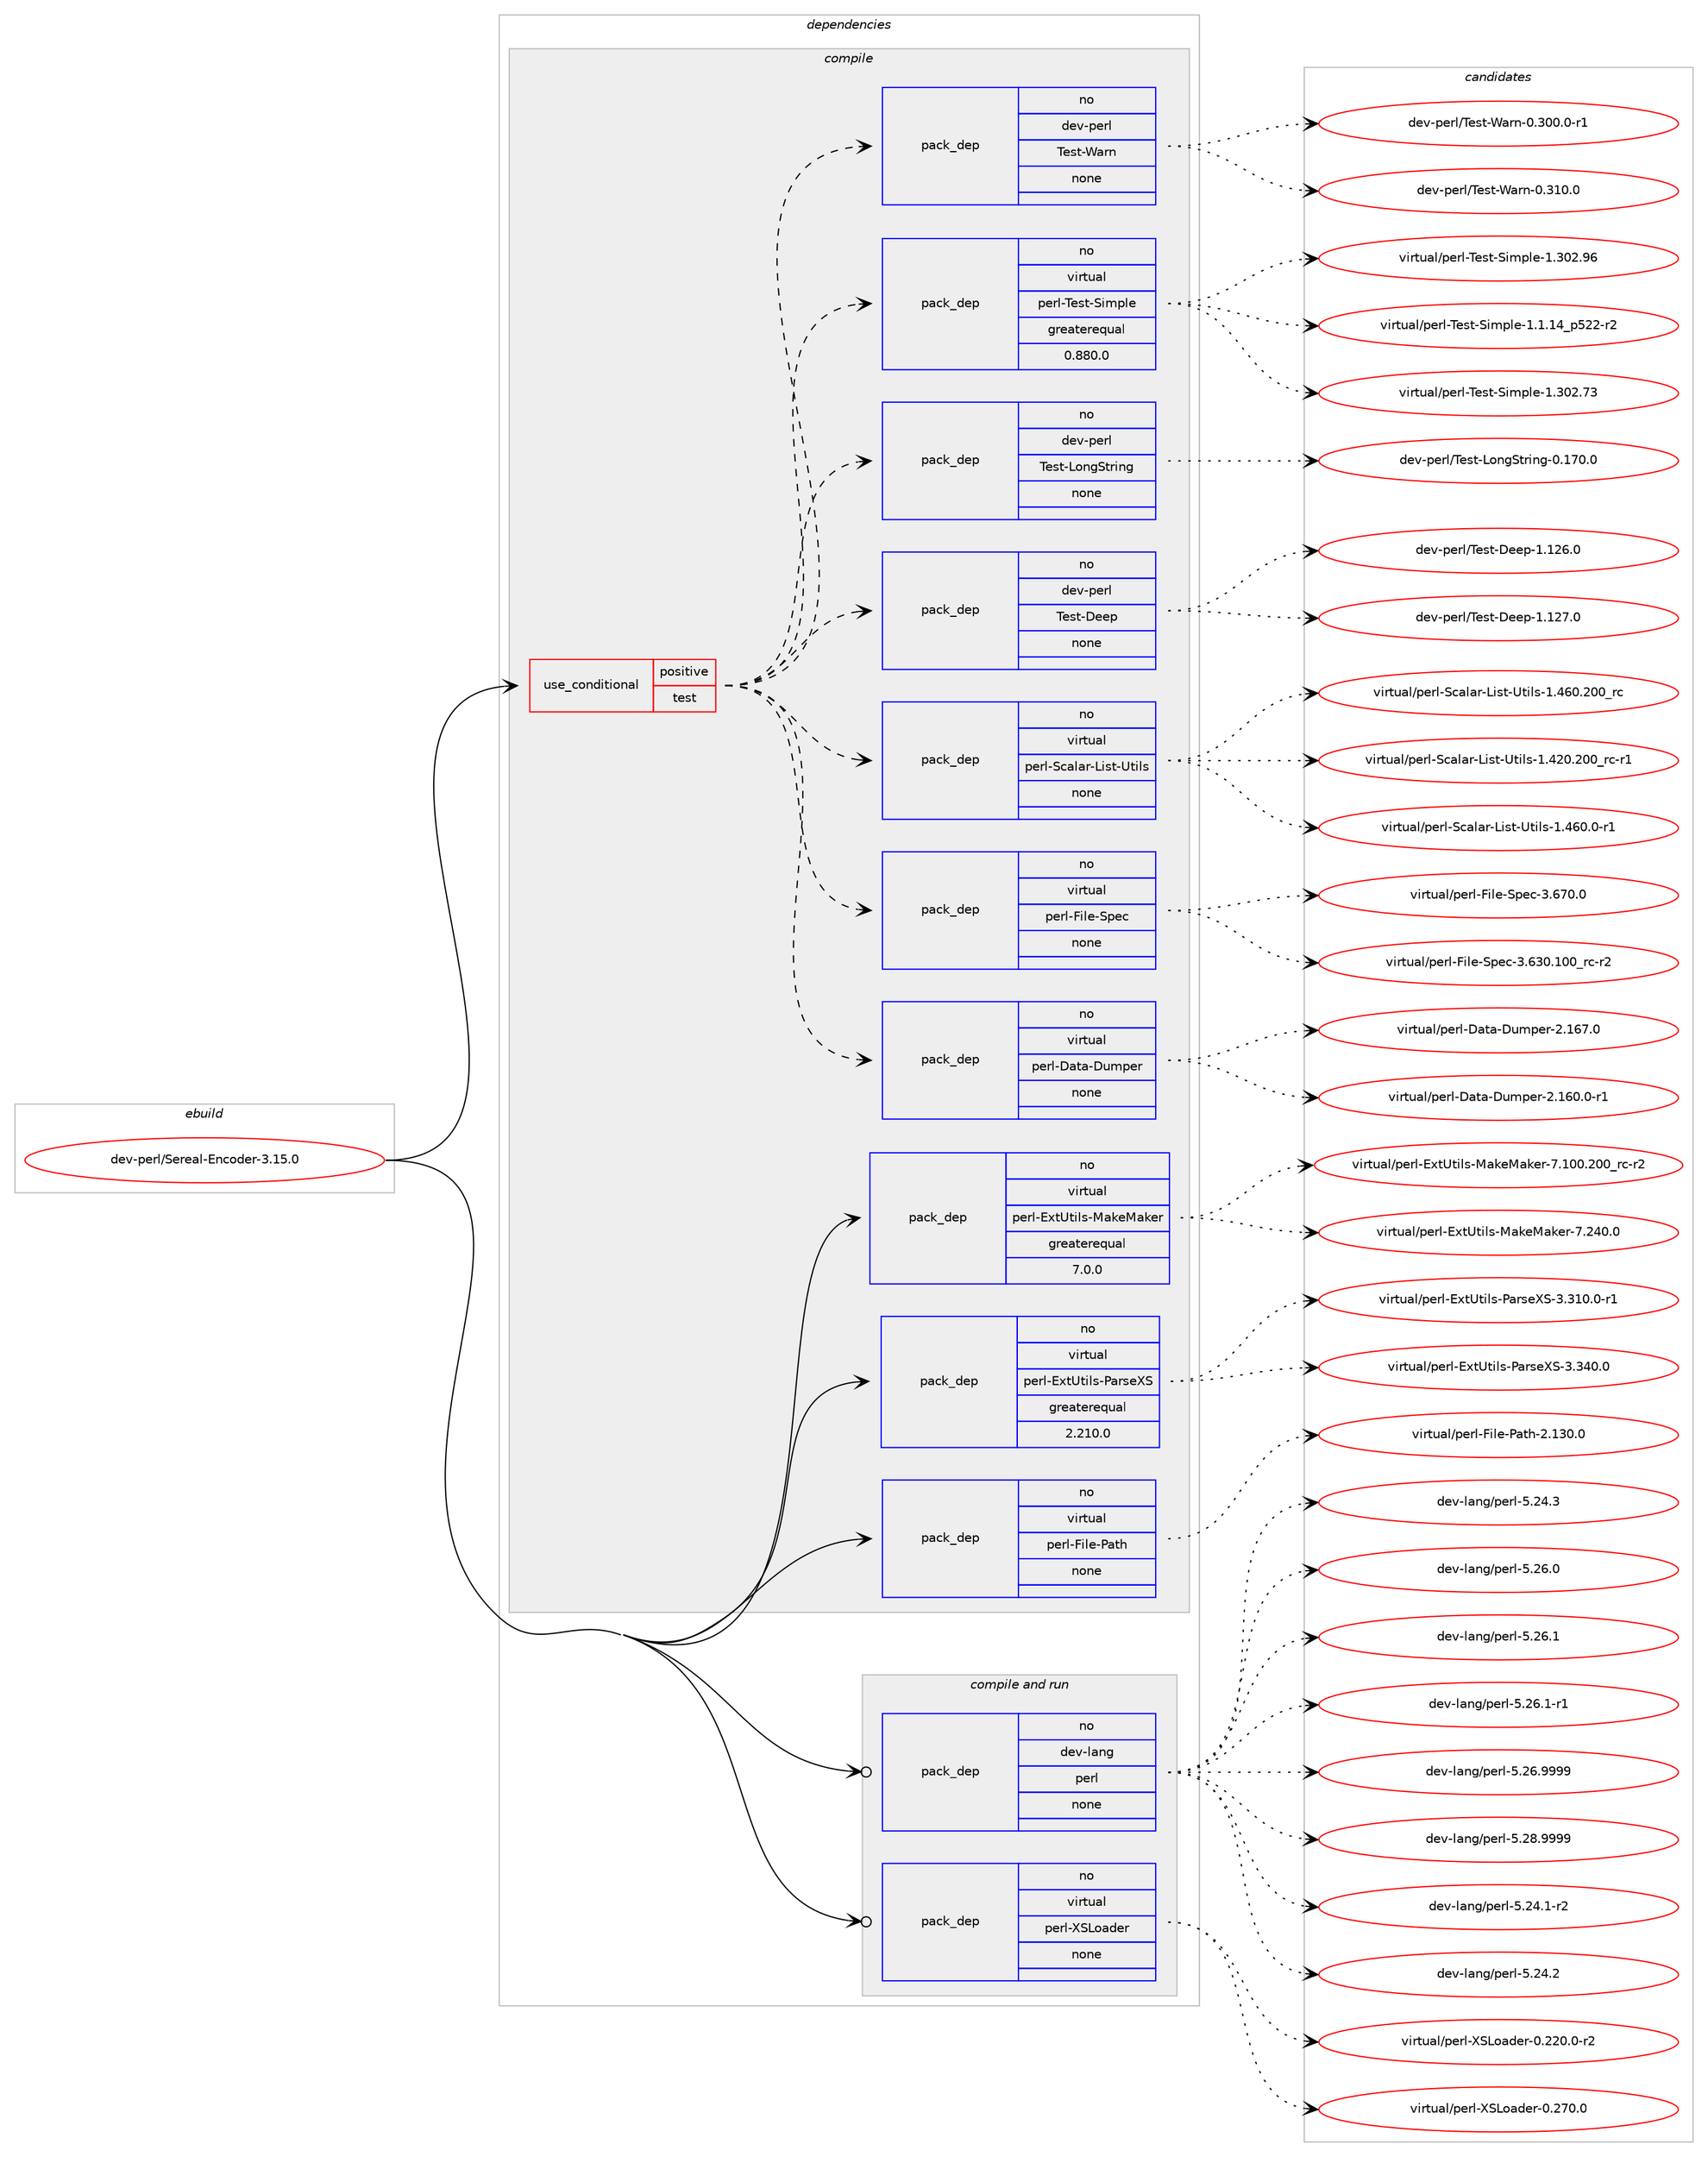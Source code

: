digraph prolog {

# *************
# Graph options
# *************

newrank=true;
concentrate=true;
compound=true;
graph [rankdir=LR,fontname=Helvetica,fontsize=10,ranksep=1.5];#, ranksep=2.5, nodesep=0.2];
edge  [arrowhead=vee];
node  [fontname=Helvetica,fontsize=10];

# **********
# The ebuild
# **********

subgraph cluster_leftcol {
color=gray;
rank=same;
label=<<i>ebuild</i>>;
id [label="dev-perl/Sereal-Encoder-3.15.0", color=red, width=4, href="../dev-perl/Sereal-Encoder-3.15.0.svg"];
}

# ****************
# The dependencies
# ****************

subgraph cluster_midcol {
color=gray;
label=<<i>dependencies</i>>;
subgraph cluster_compile {
fillcolor="#eeeeee";
style=filled;
label=<<i>compile</i>>;
subgraph cond27982 {
dependency138436 [label=<<TABLE BORDER="0" CELLBORDER="1" CELLSPACING="0" CELLPADDING="4"><TR><TD ROWSPAN="3" CELLPADDING="10">use_conditional</TD></TR><TR><TD>positive</TD></TR><TR><TD>test</TD></TR></TABLE>>, shape=none, color=red];
subgraph pack106761 {
dependency138437 [label=<<TABLE BORDER="0" CELLBORDER="1" CELLSPACING="0" CELLPADDING="4" WIDTH="220"><TR><TD ROWSPAN="6" CELLPADDING="30">pack_dep</TD></TR><TR><TD WIDTH="110">no</TD></TR><TR><TD>virtual</TD></TR><TR><TD>perl-Data-Dumper</TD></TR><TR><TD>none</TD></TR><TR><TD></TD></TR></TABLE>>, shape=none, color=blue];
}
dependency138436:e -> dependency138437:w [weight=20,style="dashed",arrowhead="vee"];
subgraph pack106762 {
dependency138438 [label=<<TABLE BORDER="0" CELLBORDER="1" CELLSPACING="0" CELLPADDING="4" WIDTH="220"><TR><TD ROWSPAN="6" CELLPADDING="30">pack_dep</TD></TR><TR><TD WIDTH="110">no</TD></TR><TR><TD>virtual</TD></TR><TR><TD>perl-File-Spec</TD></TR><TR><TD>none</TD></TR><TR><TD></TD></TR></TABLE>>, shape=none, color=blue];
}
dependency138436:e -> dependency138438:w [weight=20,style="dashed",arrowhead="vee"];
subgraph pack106763 {
dependency138439 [label=<<TABLE BORDER="0" CELLBORDER="1" CELLSPACING="0" CELLPADDING="4" WIDTH="220"><TR><TD ROWSPAN="6" CELLPADDING="30">pack_dep</TD></TR><TR><TD WIDTH="110">no</TD></TR><TR><TD>virtual</TD></TR><TR><TD>perl-Scalar-List-Utils</TD></TR><TR><TD>none</TD></TR><TR><TD></TD></TR></TABLE>>, shape=none, color=blue];
}
dependency138436:e -> dependency138439:w [weight=20,style="dashed",arrowhead="vee"];
subgraph pack106764 {
dependency138440 [label=<<TABLE BORDER="0" CELLBORDER="1" CELLSPACING="0" CELLPADDING="4" WIDTH="220"><TR><TD ROWSPAN="6" CELLPADDING="30">pack_dep</TD></TR><TR><TD WIDTH="110">no</TD></TR><TR><TD>dev-perl</TD></TR><TR><TD>Test-Deep</TD></TR><TR><TD>none</TD></TR><TR><TD></TD></TR></TABLE>>, shape=none, color=blue];
}
dependency138436:e -> dependency138440:w [weight=20,style="dashed",arrowhead="vee"];
subgraph pack106765 {
dependency138441 [label=<<TABLE BORDER="0" CELLBORDER="1" CELLSPACING="0" CELLPADDING="4" WIDTH="220"><TR><TD ROWSPAN="6" CELLPADDING="30">pack_dep</TD></TR><TR><TD WIDTH="110">no</TD></TR><TR><TD>dev-perl</TD></TR><TR><TD>Test-LongString</TD></TR><TR><TD>none</TD></TR><TR><TD></TD></TR></TABLE>>, shape=none, color=blue];
}
dependency138436:e -> dependency138441:w [weight=20,style="dashed",arrowhead="vee"];
subgraph pack106766 {
dependency138442 [label=<<TABLE BORDER="0" CELLBORDER="1" CELLSPACING="0" CELLPADDING="4" WIDTH="220"><TR><TD ROWSPAN="6" CELLPADDING="30">pack_dep</TD></TR><TR><TD WIDTH="110">no</TD></TR><TR><TD>virtual</TD></TR><TR><TD>perl-Test-Simple</TD></TR><TR><TD>greaterequal</TD></TR><TR><TD>0.880.0</TD></TR></TABLE>>, shape=none, color=blue];
}
dependency138436:e -> dependency138442:w [weight=20,style="dashed",arrowhead="vee"];
subgraph pack106767 {
dependency138443 [label=<<TABLE BORDER="0" CELLBORDER="1" CELLSPACING="0" CELLPADDING="4" WIDTH="220"><TR><TD ROWSPAN="6" CELLPADDING="30">pack_dep</TD></TR><TR><TD WIDTH="110">no</TD></TR><TR><TD>dev-perl</TD></TR><TR><TD>Test-Warn</TD></TR><TR><TD>none</TD></TR><TR><TD></TD></TR></TABLE>>, shape=none, color=blue];
}
dependency138436:e -> dependency138443:w [weight=20,style="dashed",arrowhead="vee"];
}
id:e -> dependency138436:w [weight=20,style="solid",arrowhead="vee"];
subgraph pack106768 {
dependency138444 [label=<<TABLE BORDER="0" CELLBORDER="1" CELLSPACING="0" CELLPADDING="4" WIDTH="220"><TR><TD ROWSPAN="6" CELLPADDING="30">pack_dep</TD></TR><TR><TD WIDTH="110">no</TD></TR><TR><TD>virtual</TD></TR><TR><TD>perl-ExtUtils-MakeMaker</TD></TR><TR><TD>greaterequal</TD></TR><TR><TD>7.0.0</TD></TR></TABLE>>, shape=none, color=blue];
}
id:e -> dependency138444:w [weight=20,style="solid",arrowhead="vee"];
subgraph pack106769 {
dependency138445 [label=<<TABLE BORDER="0" CELLBORDER="1" CELLSPACING="0" CELLPADDING="4" WIDTH="220"><TR><TD ROWSPAN="6" CELLPADDING="30">pack_dep</TD></TR><TR><TD WIDTH="110">no</TD></TR><TR><TD>virtual</TD></TR><TR><TD>perl-ExtUtils-ParseXS</TD></TR><TR><TD>greaterequal</TD></TR><TR><TD>2.210.0</TD></TR></TABLE>>, shape=none, color=blue];
}
id:e -> dependency138445:w [weight=20,style="solid",arrowhead="vee"];
subgraph pack106770 {
dependency138446 [label=<<TABLE BORDER="0" CELLBORDER="1" CELLSPACING="0" CELLPADDING="4" WIDTH="220"><TR><TD ROWSPAN="6" CELLPADDING="30">pack_dep</TD></TR><TR><TD WIDTH="110">no</TD></TR><TR><TD>virtual</TD></TR><TR><TD>perl-File-Path</TD></TR><TR><TD>none</TD></TR><TR><TD></TD></TR></TABLE>>, shape=none, color=blue];
}
id:e -> dependency138446:w [weight=20,style="solid",arrowhead="vee"];
}
subgraph cluster_compileandrun {
fillcolor="#eeeeee";
style=filled;
label=<<i>compile and run</i>>;
subgraph pack106771 {
dependency138447 [label=<<TABLE BORDER="0" CELLBORDER="1" CELLSPACING="0" CELLPADDING="4" WIDTH="220"><TR><TD ROWSPAN="6" CELLPADDING="30">pack_dep</TD></TR><TR><TD WIDTH="110">no</TD></TR><TR><TD>dev-lang</TD></TR><TR><TD>perl</TD></TR><TR><TD>none</TD></TR><TR><TD></TD></TR></TABLE>>, shape=none, color=blue];
}
id:e -> dependency138447:w [weight=20,style="solid",arrowhead="odotvee"];
subgraph pack106772 {
dependency138448 [label=<<TABLE BORDER="0" CELLBORDER="1" CELLSPACING="0" CELLPADDING="4" WIDTH="220"><TR><TD ROWSPAN="6" CELLPADDING="30">pack_dep</TD></TR><TR><TD WIDTH="110">no</TD></TR><TR><TD>virtual</TD></TR><TR><TD>perl-XSLoader</TD></TR><TR><TD>none</TD></TR><TR><TD></TD></TR></TABLE>>, shape=none, color=blue];
}
id:e -> dependency138448:w [weight=20,style="solid",arrowhead="odotvee"];
}
subgraph cluster_run {
fillcolor="#eeeeee";
style=filled;
label=<<i>run</i>>;
}
}

# **************
# The candidates
# **************

subgraph cluster_choices {
rank=same;
color=gray;
label=<<i>candidates</i>>;

subgraph choice106761 {
color=black;
nodesep=1;
choice118105114116117971084711210111410845689711697456811710911210111445504649544846484511449 [label="virtual/perl-Data-Dumper-2.160.0-r1", color=red, width=4,href="../virtual/perl-Data-Dumper-2.160.0-r1.svg"];
choice11810511411611797108471121011141084568971169745681171091121011144550464954554648 [label="virtual/perl-Data-Dumper-2.167.0", color=red, width=4,href="../virtual/perl-Data-Dumper-2.167.0.svg"];
dependency138437:e -> choice118105114116117971084711210111410845689711697456811710911210111445504649544846484511449:w [style=dotted,weight="100"];
dependency138437:e -> choice11810511411611797108471121011141084568971169745681171091121011144550464954554648:w [style=dotted,weight="100"];
}
subgraph choice106762 {
color=black;
nodesep=1;
choice118105114116117971084711210111410845701051081014583112101994551465451484649484895114994511450 [label="virtual/perl-File-Spec-3.630.100_rc-r2", color=red, width=4,href="../virtual/perl-File-Spec-3.630.100_rc-r2.svg"];
choice118105114116117971084711210111410845701051081014583112101994551465455484648 [label="virtual/perl-File-Spec-3.670.0", color=red, width=4,href="../virtual/perl-File-Spec-3.670.0.svg"];
dependency138438:e -> choice118105114116117971084711210111410845701051081014583112101994551465451484649484895114994511450:w [style=dotted,weight="100"];
dependency138438:e -> choice118105114116117971084711210111410845701051081014583112101994551465455484648:w [style=dotted,weight="100"];
}
subgraph choice106763 {
color=black;
nodesep=1;
choice11810511411611797108471121011141084583999710897114457610511511645851161051081154549465250484650484895114994511449 [label="virtual/perl-Scalar-List-Utils-1.420.200_rc-r1", color=red, width=4,href="../virtual/perl-Scalar-List-Utils-1.420.200_rc-r1.svg"];
choice118105114116117971084711210111410845839997108971144576105115116458511610510811545494652544846484511449 [label="virtual/perl-Scalar-List-Utils-1.460.0-r1", color=red, width=4,href="../virtual/perl-Scalar-List-Utils-1.460.0-r1.svg"];
choice1181051141161179710847112101114108458399971089711445761051151164585116105108115454946525448465048489511499 [label="virtual/perl-Scalar-List-Utils-1.460.200_rc", color=red, width=4,href="../virtual/perl-Scalar-List-Utils-1.460.200_rc.svg"];
dependency138439:e -> choice11810511411611797108471121011141084583999710897114457610511511645851161051081154549465250484650484895114994511449:w [style=dotted,weight="100"];
dependency138439:e -> choice118105114116117971084711210111410845839997108971144576105115116458511610510811545494652544846484511449:w [style=dotted,weight="100"];
dependency138439:e -> choice1181051141161179710847112101114108458399971089711445761051151164585116105108115454946525448465048489511499:w [style=dotted,weight="100"];
}
subgraph choice106764 {
color=black;
nodesep=1;
choice10010111845112101114108478410111511645681011011124549464950544648 [label="dev-perl/Test-Deep-1.126.0", color=red, width=4,href="../dev-perl/Test-Deep-1.126.0.svg"];
choice10010111845112101114108478410111511645681011011124549464950554648 [label="dev-perl/Test-Deep-1.127.0", color=red, width=4,href="../dev-perl/Test-Deep-1.127.0.svg"];
dependency138440:e -> choice10010111845112101114108478410111511645681011011124549464950544648:w [style=dotted,weight="100"];
dependency138440:e -> choice10010111845112101114108478410111511645681011011124549464950554648:w [style=dotted,weight="100"];
}
subgraph choice106765 {
color=black;
nodesep=1;
choice1001011184511210111410847841011151164576111110103831161141051101034548464955484648 [label="dev-perl/Test-LongString-0.170.0", color=red, width=4,href="../dev-perl/Test-LongString-0.170.0.svg"];
dependency138441:e -> choice1001011184511210111410847841011151164576111110103831161141051101034548464955484648:w [style=dotted,weight="100"];
}
subgraph choice106766 {
color=black;
nodesep=1;
choice11810511411611797108471121011141084584101115116458310510911210810145494649464952951125350504511450 [label="virtual/perl-Test-Simple-1.1.14_p522-r2", color=red, width=4,href="../virtual/perl-Test-Simple-1.1.14_p522-r2.svg"];
choice118105114116117971084711210111410845841011151164583105109112108101454946514850465551 [label="virtual/perl-Test-Simple-1.302.73", color=red, width=4,href="../virtual/perl-Test-Simple-1.302.73.svg"];
choice118105114116117971084711210111410845841011151164583105109112108101454946514850465754 [label="virtual/perl-Test-Simple-1.302.96", color=red, width=4,href="../virtual/perl-Test-Simple-1.302.96.svg"];
dependency138442:e -> choice11810511411611797108471121011141084584101115116458310510911210810145494649464952951125350504511450:w [style=dotted,weight="100"];
dependency138442:e -> choice118105114116117971084711210111410845841011151164583105109112108101454946514850465551:w [style=dotted,weight="100"];
dependency138442:e -> choice118105114116117971084711210111410845841011151164583105109112108101454946514850465754:w [style=dotted,weight="100"];
}
subgraph choice106767 {
color=black;
nodesep=1;
choice10010111845112101114108478410111511645879711411045484651484846484511449 [label="dev-perl/Test-Warn-0.300.0-r1", color=red, width=4,href="../dev-perl/Test-Warn-0.300.0-r1.svg"];
choice1001011184511210111410847841011151164587971141104548465149484648 [label="dev-perl/Test-Warn-0.310.0", color=red, width=4,href="../dev-perl/Test-Warn-0.310.0.svg"];
dependency138443:e -> choice10010111845112101114108478410111511645879711411045484651484846484511449:w [style=dotted,weight="100"];
dependency138443:e -> choice1001011184511210111410847841011151164587971141104548465149484648:w [style=dotted,weight="100"];
}
subgraph choice106768 {
color=black;
nodesep=1;
choice118105114116117971084711210111410845691201168511610510811545779710710177971071011144555464948484650484895114994511450 [label="virtual/perl-ExtUtils-MakeMaker-7.100.200_rc-r2", color=red, width=4,href="../virtual/perl-ExtUtils-MakeMaker-7.100.200_rc-r2.svg"];
choice118105114116117971084711210111410845691201168511610510811545779710710177971071011144555465052484648 [label="virtual/perl-ExtUtils-MakeMaker-7.240.0", color=red, width=4,href="../virtual/perl-ExtUtils-MakeMaker-7.240.0.svg"];
dependency138444:e -> choice118105114116117971084711210111410845691201168511610510811545779710710177971071011144555464948484650484895114994511450:w [style=dotted,weight="100"];
dependency138444:e -> choice118105114116117971084711210111410845691201168511610510811545779710710177971071011144555465052484648:w [style=dotted,weight="100"];
}
subgraph choice106769 {
color=black;
nodesep=1;
choice1181051141161179710847112101114108456912011685116105108115458097114115101888345514651494846484511449 [label="virtual/perl-ExtUtils-ParseXS-3.310.0-r1", color=red, width=4,href="../virtual/perl-ExtUtils-ParseXS-3.310.0-r1.svg"];
choice118105114116117971084711210111410845691201168511610510811545809711411510188834551465152484648 [label="virtual/perl-ExtUtils-ParseXS-3.340.0", color=red, width=4,href="../virtual/perl-ExtUtils-ParseXS-3.340.0.svg"];
dependency138445:e -> choice1181051141161179710847112101114108456912011685116105108115458097114115101888345514651494846484511449:w [style=dotted,weight="100"];
dependency138445:e -> choice118105114116117971084711210111410845691201168511610510811545809711411510188834551465152484648:w [style=dotted,weight="100"];
}
subgraph choice106770 {
color=black;
nodesep=1;
choice118105114116117971084711210111410845701051081014580971161044550464951484648 [label="virtual/perl-File-Path-2.130.0", color=red, width=4,href="../virtual/perl-File-Path-2.130.0.svg"];
dependency138446:e -> choice118105114116117971084711210111410845701051081014580971161044550464951484648:w [style=dotted,weight="100"];
}
subgraph choice106771 {
color=black;
nodesep=1;
choice100101118451089711010347112101114108455346505246494511450 [label="dev-lang/perl-5.24.1-r2", color=red, width=4,href="../dev-lang/perl-5.24.1-r2.svg"];
choice10010111845108971101034711210111410845534650524650 [label="dev-lang/perl-5.24.2", color=red, width=4,href="../dev-lang/perl-5.24.2.svg"];
choice10010111845108971101034711210111410845534650524651 [label="dev-lang/perl-5.24.3", color=red, width=4,href="../dev-lang/perl-5.24.3.svg"];
choice10010111845108971101034711210111410845534650544648 [label="dev-lang/perl-5.26.0", color=red, width=4,href="../dev-lang/perl-5.26.0.svg"];
choice10010111845108971101034711210111410845534650544649 [label="dev-lang/perl-5.26.1", color=red, width=4,href="../dev-lang/perl-5.26.1.svg"];
choice100101118451089711010347112101114108455346505446494511449 [label="dev-lang/perl-5.26.1-r1", color=red, width=4,href="../dev-lang/perl-5.26.1-r1.svg"];
choice10010111845108971101034711210111410845534650544657575757 [label="dev-lang/perl-5.26.9999", color=red, width=4,href="../dev-lang/perl-5.26.9999.svg"];
choice10010111845108971101034711210111410845534650564657575757 [label="dev-lang/perl-5.28.9999", color=red, width=4,href="../dev-lang/perl-5.28.9999.svg"];
dependency138447:e -> choice100101118451089711010347112101114108455346505246494511450:w [style=dotted,weight="100"];
dependency138447:e -> choice10010111845108971101034711210111410845534650524650:w [style=dotted,weight="100"];
dependency138447:e -> choice10010111845108971101034711210111410845534650524651:w [style=dotted,weight="100"];
dependency138447:e -> choice10010111845108971101034711210111410845534650544648:w [style=dotted,weight="100"];
dependency138447:e -> choice10010111845108971101034711210111410845534650544649:w [style=dotted,weight="100"];
dependency138447:e -> choice100101118451089711010347112101114108455346505446494511449:w [style=dotted,weight="100"];
dependency138447:e -> choice10010111845108971101034711210111410845534650544657575757:w [style=dotted,weight="100"];
dependency138447:e -> choice10010111845108971101034711210111410845534650564657575757:w [style=dotted,weight="100"];
}
subgraph choice106772 {
color=black;
nodesep=1;
choice1181051141161179710847112101114108458883761119710010111445484650504846484511450 [label="virtual/perl-XSLoader-0.220.0-r2", color=red, width=4,href="../virtual/perl-XSLoader-0.220.0-r2.svg"];
choice118105114116117971084711210111410845888376111971001011144548465055484648 [label="virtual/perl-XSLoader-0.270.0", color=red, width=4,href="../virtual/perl-XSLoader-0.270.0.svg"];
dependency138448:e -> choice1181051141161179710847112101114108458883761119710010111445484650504846484511450:w [style=dotted,weight="100"];
dependency138448:e -> choice118105114116117971084711210111410845888376111971001011144548465055484648:w [style=dotted,weight="100"];
}
}

}
